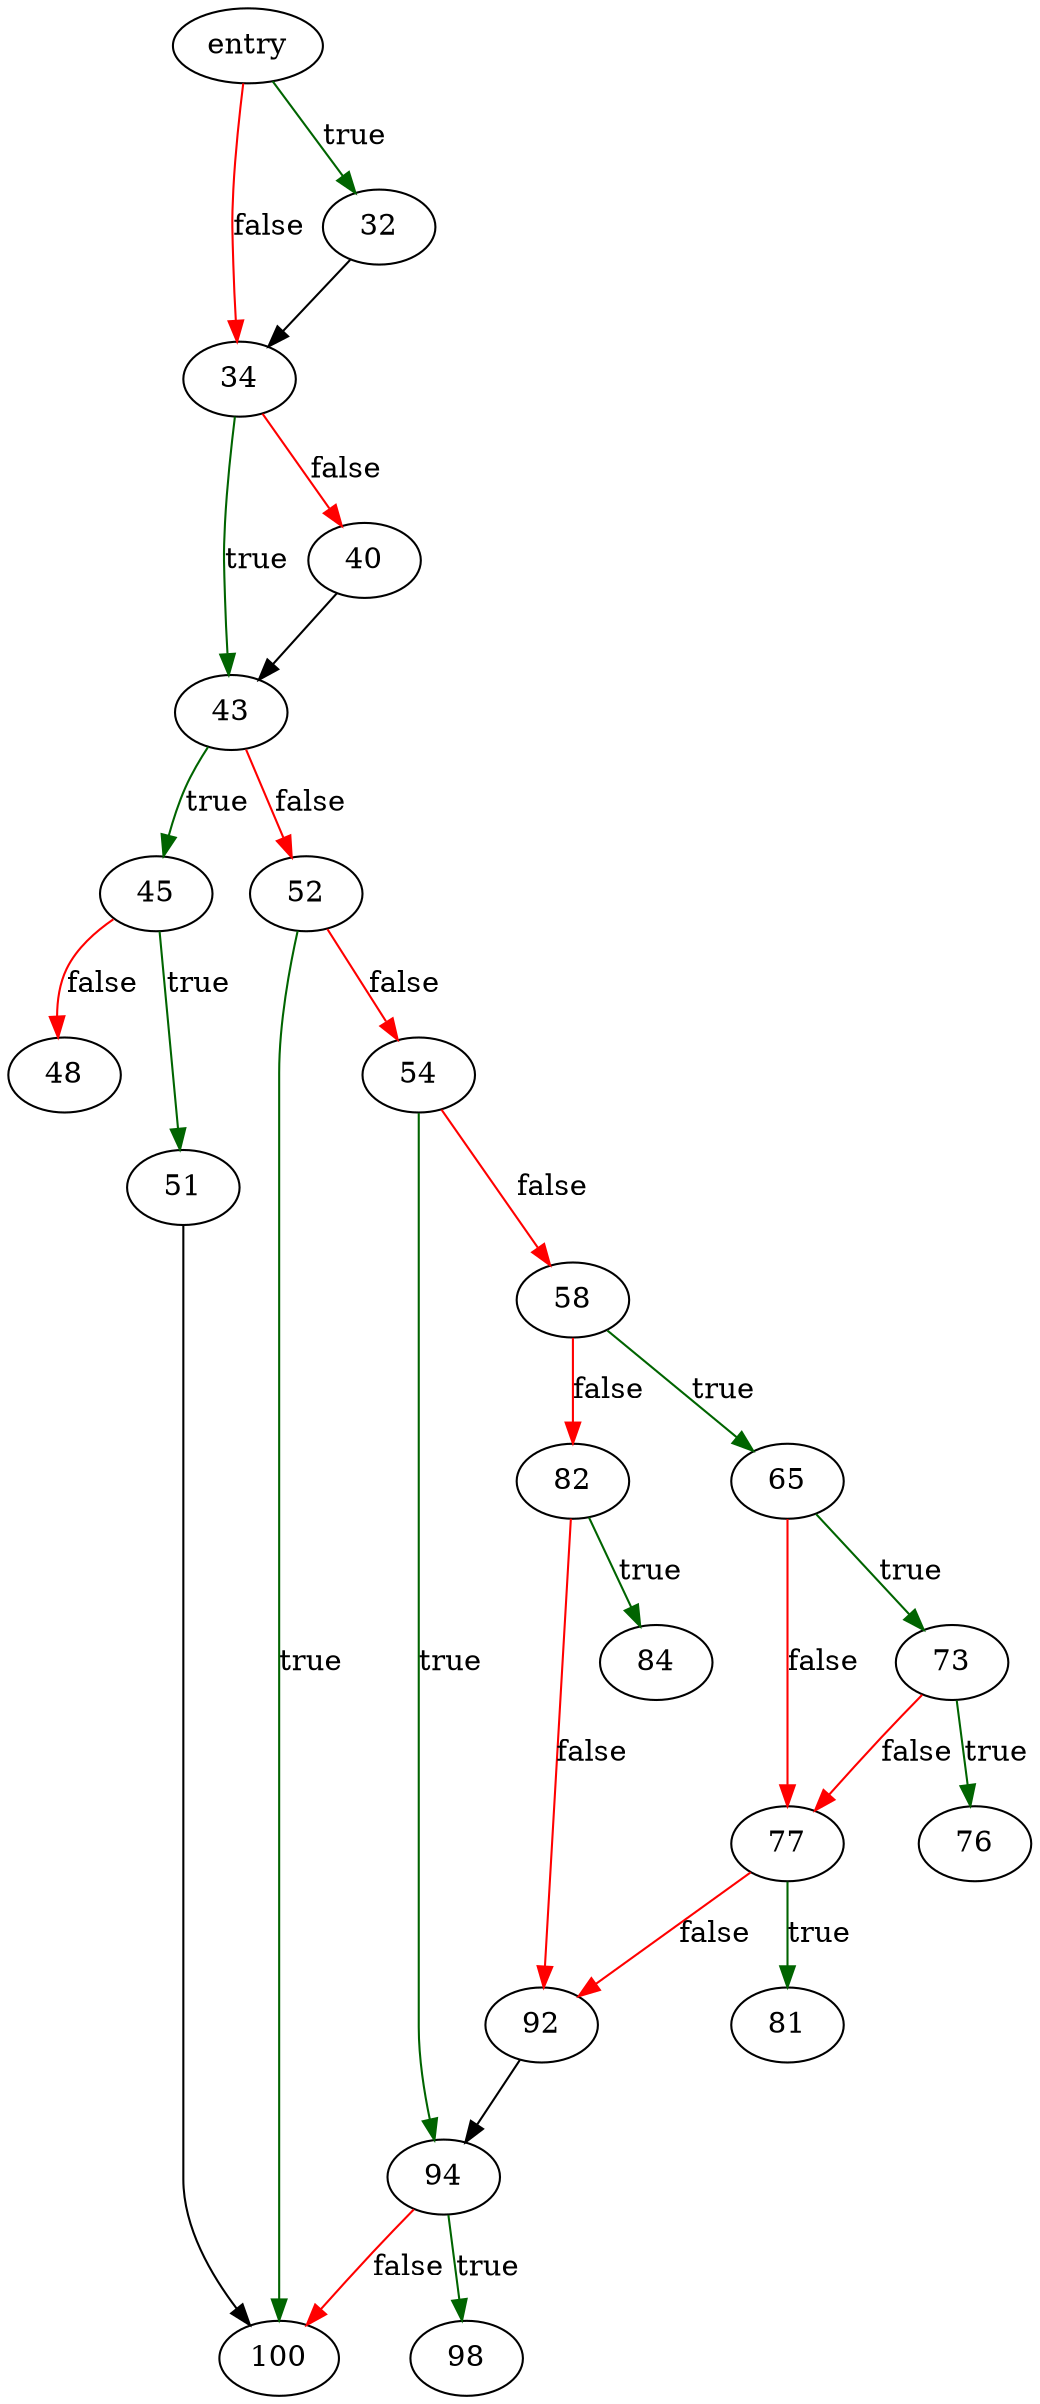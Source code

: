 digraph "maybe_create_temp" {
	// Node definitions.
	2 [label=entry];
	32;
	34;
	40;
	43;
	45;
	48;
	51;
	52;
	54;
	58;
	65;
	73;
	76;
	77;
	81;
	82;
	84;
	92;
	94;
	98;
	100;

	// Edge definitions.
	2 -> 32 [
		color=darkgreen
		label=true
	];
	2 -> 34 [
		color=red
		label=false
	];
	32 -> 34;
	34 -> 40 [
		color=red
		label=false
	];
	34 -> 43 [
		color=darkgreen
		label=true
	];
	40 -> 43;
	43 -> 45 [
		color=darkgreen
		label=true
	];
	43 -> 52 [
		color=red
		label=false
	];
	45 -> 48 [
		color=red
		label=false
	];
	45 -> 51 [
		color=darkgreen
		label=true
	];
	51 -> 100;
	52 -> 54 [
		color=red
		label=false
	];
	52 -> 100 [
		color=darkgreen
		label=true
	];
	54 -> 58 [
		color=red
		label=false
	];
	54 -> 94 [
		color=darkgreen
		label=true
	];
	58 -> 65 [
		color=darkgreen
		label=true
	];
	58 -> 82 [
		color=red
		label=false
	];
	65 -> 73 [
		color=darkgreen
		label=true
	];
	65 -> 77 [
		color=red
		label=false
	];
	73 -> 76 [
		color=darkgreen
		label=true
	];
	73 -> 77 [
		color=red
		label=false
	];
	77 -> 81 [
		color=darkgreen
		label=true
	];
	77 -> 92 [
		color=red
		label=false
	];
	82 -> 84 [
		color=darkgreen
		label=true
	];
	82 -> 92 [
		color=red
		label=false
	];
	92 -> 94;
	94 -> 98 [
		color=darkgreen
		label=true
	];
	94 -> 100 [
		color=red
		label=false
	];
}